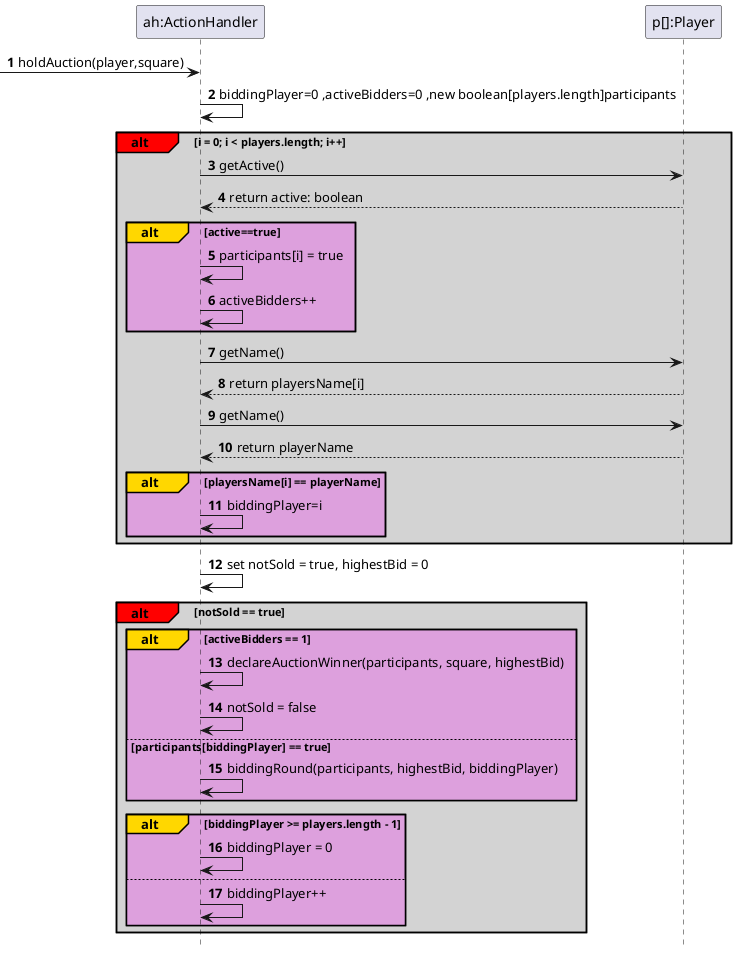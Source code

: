 @startuml
'https://plantuml.com/sequence-diagram

autonumber
hide footbox
Participant "ah:ActionHandler" as actionHandler
Participant "p[]:Player" as player

-> actionHandler:holdAuction(player,square)
actionHandler -> actionHandler:biddingPlayer=0 ,activeBidders=0 ,new boolean[players.length]participants
alt#red #LightGrey  i = 0; i < players.length; i++
    actionHandler->player: getActive()
    actionHandler<--player: return active: boolean
    alt#Gold #Plum active==true
        actionHandler->actionHandler:participants[i] = true
        actionHandler->actionHandler:activeBidders++
    end #Plum

    actionHandler -> player:getName()
    actionHandler <-- player:return playersName[i]
    actionHandler -> player:getName()
    actionHandler <-- player:return playerName
    alt#Gold #Plum playersName[i] == playerName
        actionHandler -> actionHandler:biddingPlayer=i
    end
end

actionHandler -> actionHandler:set notSold = true, highestBid = 0
alt#red #LightGrey notSold == true
    alt#Gold #Plum activeBidders == 1
        actionHandler->actionHandler:declareAuctionWinner(participants, square, highestBid)
        actionHandler -> actionHandler:notSold = false
    else #Plum participants[biddingPlayer] == true
          actionHandler->actionHandler:biddingRound(participants, highestBid, biddingPlayer)
    end

    alt#Gold #Plum biddingPlayer >= players.length - 1
         actionHandler->actionHandler:biddingPlayer = 0
    else #Plum
         actionHandler->actionHandler:biddingPlayer++
    end
end

@enduml